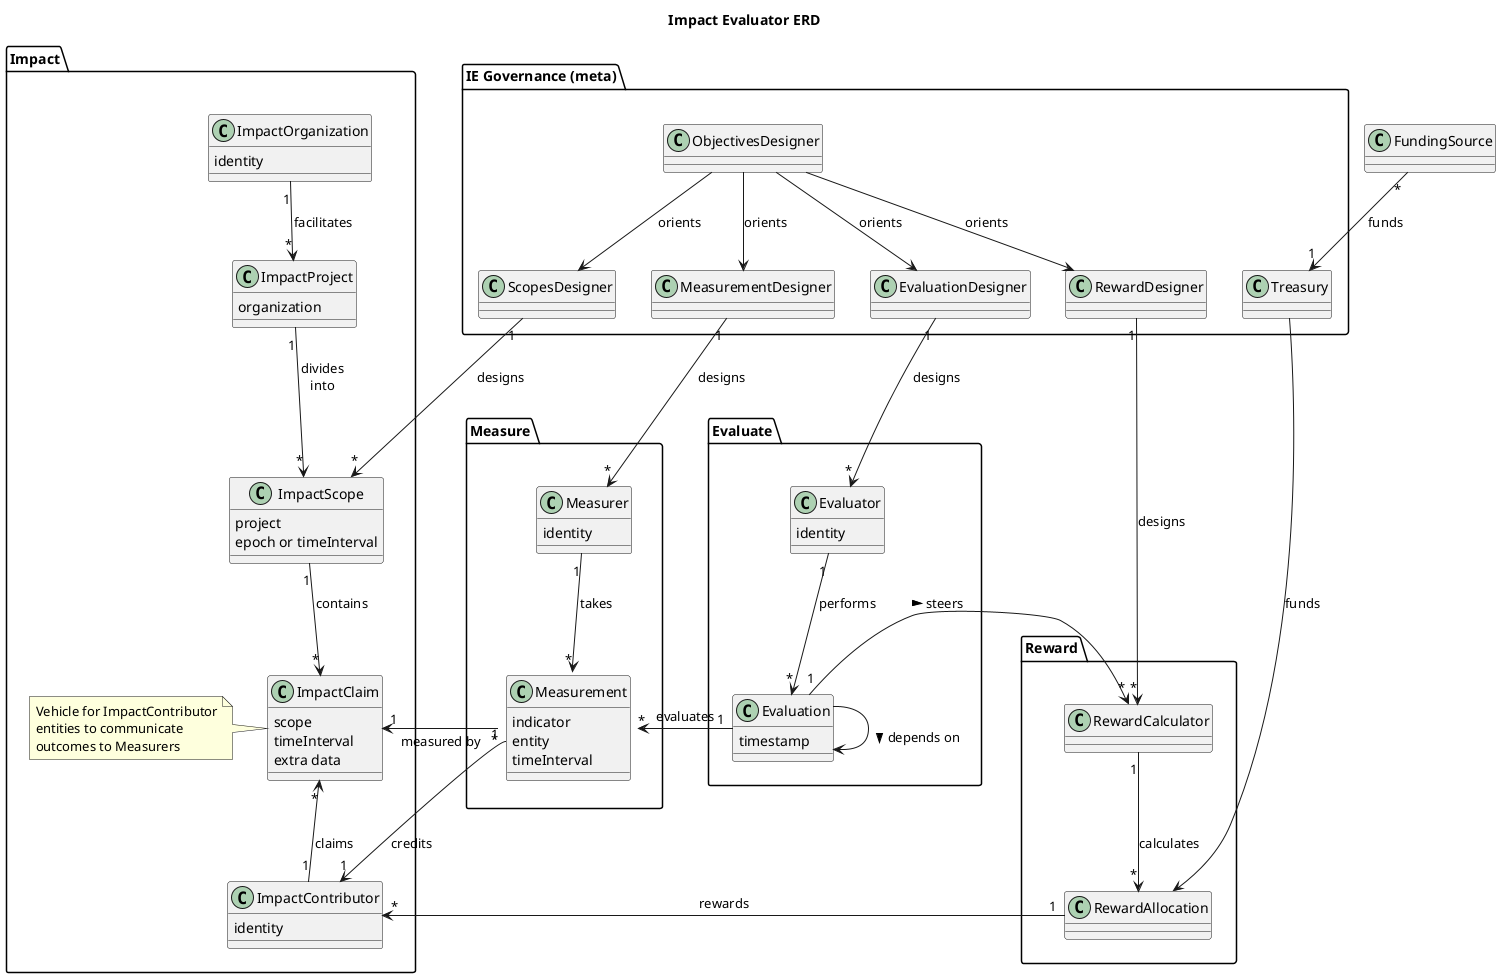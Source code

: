 @startuml "Impact Evaluator ERD"
title "Impact Evaluator ERD"

'skinparam linetype ortho

package "IE Governance (meta)" as IEGovernance {
    class ObjectivesDesigner {}
    class ScopesDesigner {}
    class MeasurementDesigner {}
    class EvaluationDesigner {}
    class RewardDesigner {}
    class Treasury {}

    ObjectivesDesigner -d[hidden]-> ScopesDesigner
    ScopesDesigner -r[hidden]-> MeasurementDesigner
    MeasurementDesigner -r[hidden]-> EvaluationDesigner
    EvaluationDesigner -r[hidden]-> RewardDesigner
    RewardDesigner -r[hidden]-> Treasury

    ObjectivesDesigner --> ScopesDesigner : orients
    ObjectivesDesigner --> MeasurementDesigner : orients
    ObjectivesDesigner --> EvaluationDesigner : orients
    ObjectivesDesigner --> RewardDesigner : orients
}

package Impact {
    class ImpactOrganization {
        identity
    }
    class ImpactProject {
        organization
    }
    class ImpactScope {
        project
        epoch or timeInterval
    }
    class ImpactClaim {
        scope
        timeInterval
        extra data
    }
    note left of ImpactClaim
        Vehicle for ImpactContributor
        entities to communicate
        outcomes to Measurers
    end note
    class ImpactContributor {
        identity
    }

    ImpactOrganization "1" -d-> "*" ImpactProject : facilitates
    ImpactProject "1" -d-> "*" ImpactScope : divides\ninto
    ImpactScope "1" -d-> "*" ImpactClaim : contains
    ImpactContributor "1" -u-> "*" ImpactClaim : claims
}

package Measure {
    class Measurement {
        indicator
        entity
        timeInterval
    }
    class Measurer {
        identity
    }

    ' This screws up the layout for some reason:
    'ImpactClaim --> Measurer : submitted to

    Measurer "1" --> "*" Measurement : takes
    Measurement "*" -l-> "1" ImpactClaim : measured by
    Measurement::entity "1" --> "1" ImpactContributor : credits
}

package Evaluate {
    class Evaluation {
        timestamp
    }
    class Evaluator {
        identity
    }

    Evaluator "1" -d-> "*" Evaluation : performs
    Evaluation "1" -l-> "*" Measurement : evaluates
    Evaluation --> Evaluation : "\n> depends on"
}

package Reward {
    class RewardCalculator {}
    class RewardAllocation {}

    RewardCalculator "1" --> "*" RewardAllocation : calculates
}

Impact -r[hidden]--> Measure
Evaluate -r[hidden]--> Reward
Measurement -r[hidden]--> Evaluation
Evaluation -r[hidden]--> RewardCalculator

ScopesDesigner "1" --> "*" ImpactScope : designs
MeasurementDesigner "1" --> "*" Measurer : designs
EvaluationDesigner "1" --> "*" Evaluator : designs
RewardDesigner "1" --> "*" RewardCalculator : designs

Treasury -r--> RewardAllocation : funds

Evaluation "1" -r-> "*" RewardCalculator : steers >
RewardAllocation "1" --[norank]-> "*" ImpactContributor : rewards

FundingSource "*" -d-> "1" Treasury : funds

@enduml
